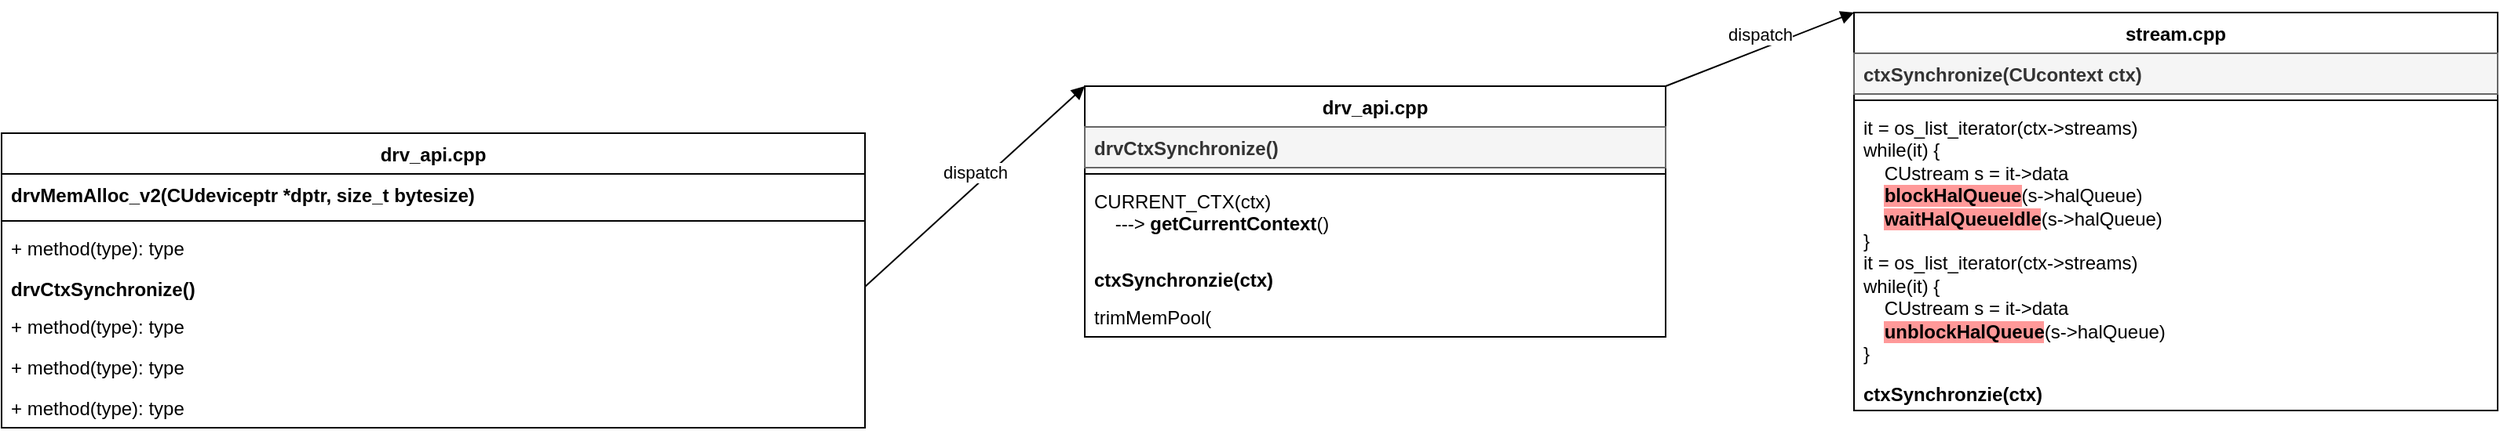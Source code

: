<mxfile version="25.0.3">
  <diagram name="Page-1" id="klpA_2AShYlU7AM5QuSL">
    <mxGraphModel dx="623" dy="382" grid="1" gridSize="10" guides="1" tooltips="1" connect="1" arrows="1" fold="1" page="1" pageScale="1" pageWidth="850" pageHeight="1100" math="0" shadow="0">
      <root>
        <mxCell id="0" />
        <mxCell id="1" parent="0" />
        <mxCell id="NuDpKzAwzLJSV5Tyi5Um-1" value="drv_api.cpp" style="swimlane;fontStyle=1;align=center;verticalAlign=top;childLayout=stackLayout;horizontal=1;startSize=26;horizontalStack=0;resizeParent=1;resizeParentMax=0;resizeLast=0;collapsible=1;marginBottom=0;whiteSpace=wrap;html=1;" vertex="1" parent="1">
          <mxGeometry x="140" y="160" width="550" height="188" as="geometry" />
        </mxCell>
        <mxCell id="NuDpKzAwzLJSV5Tyi5Um-2" value="&lt;span style=&quot;font-weight: 700; text-align: center;&quot;&gt;drvMemAlloc_v2(CUdeviceptr *dptr, size_t bytesize)&lt;/span&gt;" style="text;strokeColor=none;fillColor=none;align=left;verticalAlign=top;spacingLeft=4;spacingRight=4;overflow=hidden;rotatable=0;points=[[0,0.5],[1,0.5]];portConstraint=eastwest;whiteSpace=wrap;html=1;" vertex="1" parent="NuDpKzAwzLJSV5Tyi5Um-1">
          <mxGeometry y="26" width="550" height="26" as="geometry" />
        </mxCell>
        <mxCell id="NuDpKzAwzLJSV5Tyi5Um-3" value="" style="line;strokeWidth=1;fillColor=none;align=left;verticalAlign=middle;spacingTop=-1;spacingLeft=3;spacingRight=3;rotatable=0;labelPosition=right;points=[];portConstraint=eastwest;strokeColor=inherit;" vertex="1" parent="NuDpKzAwzLJSV5Tyi5Um-1">
          <mxGeometry y="52" width="550" height="8" as="geometry" />
        </mxCell>
        <mxCell id="NuDpKzAwzLJSV5Tyi5Um-9" value="+ method(type): type" style="text;strokeColor=none;fillColor=none;align=left;verticalAlign=top;spacingLeft=4;spacingRight=4;overflow=hidden;rotatable=0;points=[[0,0.5],[1,0.5]];portConstraint=eastwest;whiteSpace=wrap;html=1;" vertex="1" parent="NuDpKzAwzLJSV5Tyi5Um-1">
          <mxGeometry y="60" width="550" height="26" as="geometry" />
        </mxCell>
        <mxCell id="NuDpKzAwzLJSV5Tyi5Um-4" value="&lt;b&gt;drvCtxSynchronize()&lt;/b&gt;&lt;div&gt;&lt;b&gt;&lt;br&gt;&lt;/b&gt;&lt;/div&gt;&lt;div&gt;&lt;br&gt;&lt;/div&gt;" style="text;strokeColor=none;fillColor=none;align=left;verticalAlign=top;spacingLeft=4;spacingRight=4;overflow=hidden;rotatable=0;points=[[0,0.5],[1,0.5]];portConstraint=eastwest;whiteSpace=wrap;html=1;" vertex="1" parent="NuDpKzAwzLJSV5Tyi5Um-1">
          <mxGeometry y="86" width="550" height="24" as="geometry" />
        </mxCell>
        <mxCell id="NuDpKzAwzLJSV5Tyi5Um-12" value="+ method(type): type" style="text;strokeColor=none;fillColor=none;align=left;verticalAlign=top;spacingLeft=4;spacingRight=4;overflow=hidden;rotatable=0;points=[[0,0.5],[1,0.5]];portConstraint=eastwest;whiteSpace=wrap;html=1;" vertex="1" parent="NuDpKzAwzLJSV5Tyi5Um-1">
          <mxGeometry y="110" width="550" height="26" as="geometry" />
        </mxCell>
        <mxCell id="NuDpKzAwzLJSV5Tyi5Um-11" value="+ method(type): type" style="text;strokeColor=none;fillColor=none;align=left;verticalAlign=top;spacingLeft=4;spacingRight=4;overflow=hidden;rotatable=0;points=[[0,0.5],[1,0.5]];portConstraint=eastwest;whiteSpace=wrap;html=1;" vertex="1" parent="NuDpKzAwzLJSV5Tyi5Um-1">
          <mxGeometry y="136" width="550" height="26" as="geometry" />
        </mxCell>
        <mxCell id="NuDpKzAwzLJSV5Tyi5Um-10" value="+ method(type): type" style="text;strokeColor=none;fillColor=none;align=left;verticalAlign=top;spacingLeft=4;spacingRight=4;overflow=hidden;rotatable=0;points=[[0,0.5],[1,0.5]];portConstraint=eastwest;whiteSpace=wrap;html=1;" vertex="1" parent="NuDpKzAwzLJSV5Tyi5Um-1">
          <mxGeometry y="162" width="550" height="26" as="geometry" />
        </mxCell>
        <mxCell id="NuDpKzAwzLJSV5Tyi5Um-13" value="drv_api.cpp" style="swimlane;fontStyle=1;align=center;verticalAlign=top;childLayout=stackLayout;horizontal=1;startSize=26;horizontalStack=0;resizeParent=1;resizeParentMax=0;resizeLast=0;collapsible=1;marginBottom=0;whiteSpace=wrap;html=1;" vertex="1" parent="1">
          <mxGeometry x="830" y="130" width="370" height="160" as="geometry" />
        </mxCell>
        <mxCell id="NuDpKzAwzLJSV5Tyi5Um-14" value="&lt;span style=&quot;font-weight: 700; text-align: center;&quot;&gt;drvCtxSynchronize()&lt;/span&gt;" style="text;strokeColor=#666666;fillColor=#f5f5f5;align=left;verticalAlign=top;spacingLeft=4;spacingRight=4;overflow=hidden;rotatable=0;points=[[0,0.5],[1,0.5]];portConstraint=eastwest;whiteSpace=wrap;html=1;fontColor=#333333;" vertex="1" parent="NuDpKzAwzLJSV5Tyi5Um-13">
          <mxGeometry y="26" width="370" height="26" as="geometry" />
        </mxCell>
        <mxCell id="NuDpKzAwzLJSV5Tyi5Um-15" value="" style="line;strokeWidth=1;fillColor=none;align=left;verticalAlign=middle;spacingTop=-1;spacingLeft=3;spacingRight=3;rotatable=0;labelPosition=right;points=[];portConstraint=eastwest;strokeColor=inherit;" vertex="1" parent="NuDpKzAwzLJSV5Tyi5Um-13">
          <mxGeometry y="52" width="370" height="8" as="geometry" />
        </mxCell>
        <mxCell id="NuDpKzAwzLJSV5Tyi5Um-16" value="CURRENT_CTX(ctx)&lt;div&gt;&amp;nbsp; &amp;nbsp; ---&amp;gt; &lt;b&gt;getCurrentContext&lt;/b&gt;()&lt;/div&gt;" style="text;strokeColor=none;fillColor=none;align=left;verticalAlign=top;spacingLeft=4;spacingRight=4;overflow=hidden;rotatable=0;points=[[0,0.5],[1,0.5]];portConstraint=eastwest;whiteSpace=wrap;html=1;" vertex="1" parent="NuDpKzAwzLJSV5Tyi5Um-13">
          <mxGeometry y="60" width="370" height="50" as="geometry" />
        </mxCell>
        <mxCell id="NuDpKzAwzLJSV5Tyi5Um-17" value="&lt;div&gt;&lt;b&gt;ctxSynchronzie(ctx)&lt;/b&gt;&lt;/div&gt;" style="text;strokeColor=none;fillColor=none;align=left;verticalAlign=top;spacingLeft=4;spacingRight=4;overflow=hidden;rotatable=0;points=[[0,0.5],[1,0.5]];portConstraint=eastwest;whiteSpace=wrap;html=1;" vertex="1" parent="NuDpKzAwzLJSV5Tyi5Um-13">
          <mxGeometry y="110" width="370" height="24" as="geometry" />
        </mxCell>
        <mxCell id="NuDpKzAwzLJSV5Tyi5Um-18" value="trimMemPool(" style="text;strokeColor=none;fillColor=none;align=left;verticalAlign=top;spacingLeft=4;spacingRight=4;overflow=hidden;rotatable=0;points=[[0,0.5],[1,0.5]];portConstraint=eastwest;whiteSpace=wrap;html=1;" vertex="1" parent="NuDpKzAwzLJSV5Tyi5Um-13">
          <mxGeometry y="134" width="370" height="26" as="geometry" />
        </mxCell>
        <mxCell id="NuDpKzAwzLJSV5Tyi5Um-21" value="stream.cpp" style="swimlane;fontStyle=1;align=center;verticalAlign=top;childLayout=stackLayout;horizontal=1;startSize=26;horizontalStack=0;resizeParent=1;resizeParentMax=0;resizeLast=0;collapsible=1;marginBottom=0;whiteSpace=wrap;html=1;" vertex="1" parent="1">
          <mxGeometry x="1320" y="83" width="410" height="254" as="geometry" />
        </mxCell>
        <mxCell id="NuDpKzAwzLJSV5Tyi5Um-22" value="&lt;span style=&quot;font-weight: 700; text-align: center;&quot;&gt;ctxSynchronize(CUcontext ctx)&lt;/span&gt;" style="text;strokeColor=#666666;fillColor=#f5f5f5;align=left;verticalAlign=top;spacingLeft=4;spacingRight=4;overflow=hidden;rotatable=0;points=[[0,0.5],[1,0.5]];portConstraint=eastwest;whiteSpace=wrap;html=1;fontColor=#333333;" vertex="1" parent="NuDpKzAwzLJSV5Tyi5Um-21">
          <mxGeometry y="26" width="410" height="26" as="geometry" />
        </mxCell>
        <mxCell id="NuDpKzAwzLJSV5Tyi5Um-23" value="" style="line;strokeWidth=1;fillColor=none;align=left;verticalAlign=middle;spacingTop=-1;spacingLeft=3;spacingRight=3;rotatable=0;labelPosition=right;points=[];portConstraint=eastwest;strokeColor=inherit;" vertex="1" parent="NuDpKzAwzLJSV5Tyi5Um-21">
          <mxGeometry y="52" width="410" height="8" as="geometry" />
        </mxCell>
        <mxCell id="NuDpKzAwzLJSV5Tyi5Um-24" value="it = os_list_iterator(ctx-&amp;gt;streams)&lt;div&gt;while(it) {&lt;/div&gt;&lt;div&gt;&amp;nbsp; &amp;nbsp; CUstream s = it-&amp;gt;data&lt;/div&gt;&lt;div&gt;&amp;nbsp; &amp;nbsp; &lt;b style=&quot;background-color: rgb(255, 153, 153);&quot;&gt;blockHalQueue&lt;/b&gt;(s-&amp;gt;halQueue)&lt;/div&gt;&lt;div&gt;&amp;nbsp; &amp;nbsp; &lt;b style=&quot;background-color: rgb(255, 153, 153);&quot;&gt;waitHalQueueIdle&lt;/b&gt;(s-&amp;gt;halQueue)&lt;/div&gt;&lt;div&gt;}&lt;/div&gt;&lt;div&gt;it = os_list_iterator(ctx-&amp;gt;streams)&lt;/div&gt;&lt;div&gt;&lt;div&gt;while(it) {&lt;/div&gt;&lt;div&gt;&amp;nbsp; &amp;nbsp; CUstream s = it-&amp;gt;data&lt;/div&gt;&lt;div&gt;&amp;nbsp; &amp;nbsp; &lt;b style=&quot;background-color: rgb(255, 153, 153);&quot;&gt;unblockHalQueue&lt;/b&gt;(s-&amp;gt;halQueue)&lt;/div&gt;&lt;div&gt;&lt;span style=&quot;background-color: initial;&quot;&gt;}&lt;/span&gt;&lt;/div&gt;&lt;/div&gt;" style="text;strokeColor=none;fillColor=none;align=left;verticalAlign=top;spacingLeft=4;spacingRight=4;overflow=hidden;rotatable=0;points=[[0,0.5],[1,0.5]];portConstraint=eastwest;whiteSpace=wrap;html=1;" vertex="1" parent="NuDpKzAwzLJSV5Tyi5Um-21">
          <mxGeometry y="60" width="410" height="170" as="geometry" />
        </mxCell>
        <mxCell id="NuDpKzAwzLJSV5Tyi5Um-25" value="&lt;div&gt;&lt;b&gt;ctxSynchronzie(ctx)&lt;/b&gt;&lt;/div&gt;" style="text;strokeColor=none;fillColor=none;align=left;verticalAlign=top;spacingLeft=4;spacingRight=4;overflow=hidden;rotatable=0;points=[[0,0.5],[1,0.5]];portConstraint=eastwest;whiteSpace=wrap;html=1;" vertex="1" parent="NuDpKzAwzLJSV5Tyi5Um-21">
          <mxGeometry y="230" width="410" height="24" as="geometry" />
        </mxCell>
        <mxCell id="NuDpKzAwzLJSV5Tyi5Um-27" value="dispatch" style="html=1;verticalAlign=bottom;endArrow=block;curved=0;rounded=0;exitX=1;exitY=0.5;exitDx=0;exitDy=0;entryX=0;entryY=0;entryDx=0;entryDy=0;" edge="1" parent="1" source="NuDpKzAwzLJSV5Tyi5Um-4" target="NuDpKzAwzLJSV5Tyi5Um-13">
          <mxGeometry width="80" relative="1" as="geometry">
            <mxPoint x="890" y="360" as="sourcePoint" />
            <mxPoint x="970" y="360" as="targetPoint" />
          </mxGeometry>
        </mxCell>
        <mxCell id="NuDpKzAwzLJSV5Tyi5Um-28" value="dispatch" style="html=1;verticalAlign=bottom;endArrow=block;curved=0;rounded=0;exitX=1;exitY=0;exitDx=0;exitDy=0;entryX=0;entryY=0;entryDx=0;entryDy=0;" edge="1" parent="1" source="NuDpKzAwzLJSV5Tyi5Um-13" target="NuDpKzAwzLJSV5Tyi5Um-21">
          <mxGeometry width="80" relative="1" as="geometry">
            <mxPoint x="700" y="268" as="sourcePoint" />
            <mxPoint x="860" y="140" as="targetPoint" />
          </mxGeometry>
        </mxCell>
      </root>
    </mxGraphModel>
  </diagram>
</mxfile>
